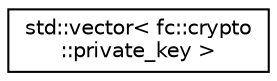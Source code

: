 digraph "Graphical Class Hierarchy"
{
  edge [fontname="Helvetica",fontsize="10",labelfontname="Helvetica",labelfontsize="10"];
  node [fontname="Helvetica",fontsize="10",shape=record];
  rankdir="LR";
  Node0 [label="std::vector\< fc::crypto\l::private_key \>",height=0.2,width=0.4,color="black", fillcolor="white", style="filled",URL="$classstd_1_1vector.html"];
}
